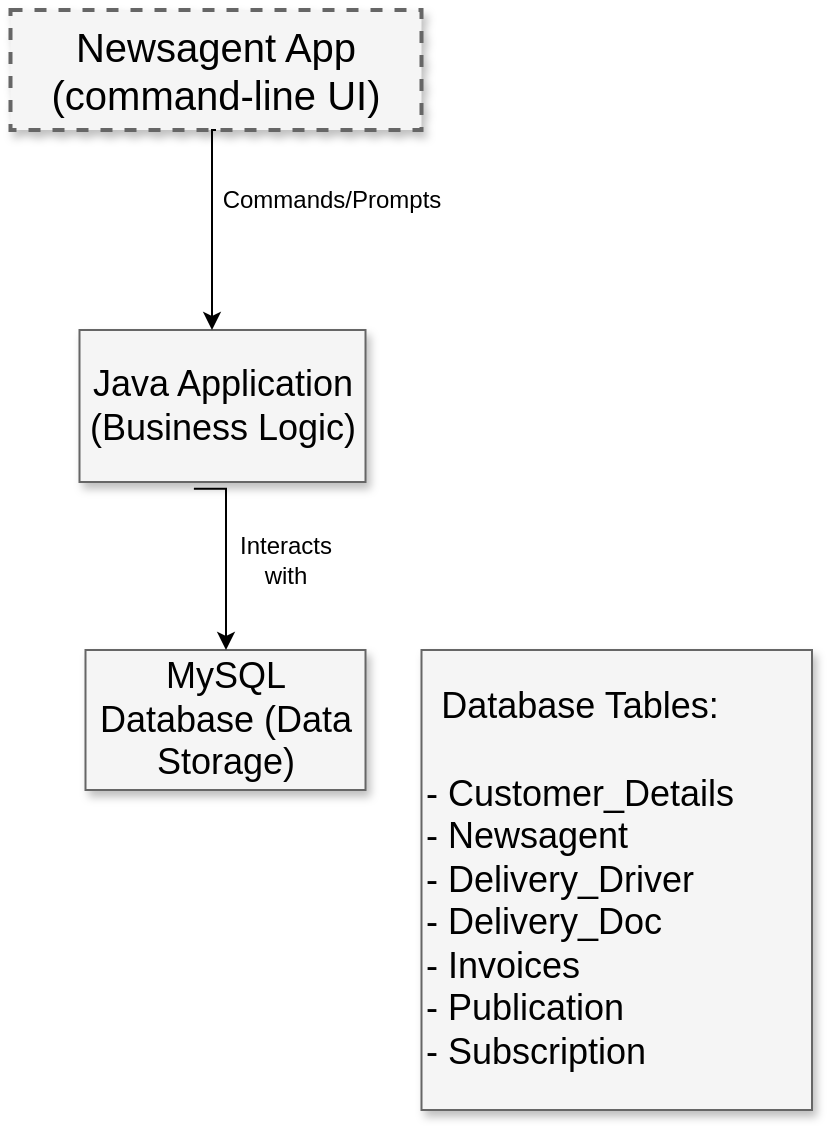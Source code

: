 <mxfile version="22.0.1" type="device">
  <diagram name="Page-1" id="90a13364-a465-7bf4-72fc-28e22215d7a0">
    <mxGraphModel dx="729" dy="887" grid="1" gridSize="10" guides="1" tooltips="1" connect="1" arrows="1" fold="1" page="1" pageScale="1.5" pageWidth="1169" pageHeight="826" background="none" math="0" shadow="0">
      <root>
        <mxCell id="0" style=";html=1;" />
        <mxCell id="1" style=";html=1;" parent="0" />
        <mxCell id="3a17f1ce550125da-1" value="Newsagent App (command-line UI)" style="whiteSpace=wrap;html=1;shadow=1;fontSize=20;fillColor=#f5f5f5;strokeColor=#666666;strokeWidth=2;dashed=1;" parent="1" vertex="1">
          <mxGeometry x="769.25" y="220" width="205.5" height="60" as="geometry" />
        </mxCell>
        <mxCell id="3a17f1ce550125da-4" value="Java Application (Business Logic)" style="whiteSpace=wrap;html=1;shadow=1;fontSize=18;fillColor=#f5f5f5;strokeColor=#666666;" parent="1" vertex="1">
          <mxGeometry x="803.75" y="380" width="143" height="76" as="geometry" />
        </mxCell>
        <mxCell id="3a17f1ce550125da-5" value="MySQL Database (Data Storage)" style="whiteSpace=wrap;html=1;shadow=1;fontSize=18;fillColor=#f5f5f5;strokeColor=#666666;" parent="1" vertex="1">
          <mxGeometry x="806.75" y="540" width="140" height="70" as="geometry" />
        </mxCell>
        <mxCell id="3a17f1ce550125da-6" value="&lt;div style=&quot;text-align: center;&quot;&gt;&lt;span style=&quot;background-color: initial;&quot;&gt;Database Tables:&lt;/span&gt;&lt;/div&gt;&lt;div style=&quot;text-align: center;&quot;&gt;&lt;span style=&quot;background-color: initial;&quot;&gt;&lt;br&gt;&lt;/span&gt;&lt;/div&gt;- Customer_Details&lt;br&gt;- Newsagent&lt;br&gt;- Delivery_Driver&lt;br&gt;- Delivery_Doc&lt;br&gt;- Invoices&lt;br&gt;- Publication&lt;br&gt;- Subscription" style="whiteSpace=wrap;html=1;shadow=1;fontSize=18;fillColor=#f5f5f5;strokeColor=#666666;align=left;" parent="1" vertex="1">
          <mxGeometry x="974.75" y="540" width="195.25" height="230" as="geometry" />
        </mxCell>
        <mxCell id="3a17f1ce550125da-24" style="edgeStyle=elbowEdgeStyle;rounded=0;html=1;startArrow=none;startFill=0;jettySize=auto;orthogonalLoop=1;fontSize=18;exitX=0.5;exitY=1;exitDx=0;exitDy=0;" parent="1" edge="1" target="3a17f1ce550125da-4" source="3a17f1ce550125da-1">
          <mxGeometry relative="1" as="geometry">
            <mxPoint x="860" y="300" as="sourcePoint" />
            <mxPoint x="870" y="320" as="targetPoint" />
            <Array as="points">
              <mxPoint x="870" y="300" />
              <mxPoint x="900" y="310" />
            </Array>
          </mxGeometry>
        </mxCell>
        <mxCell id="3a17f1ce550125da-25" style="edgeStyle=elbowEdgeStyle;rounded=0;html=1;startArrow=none;startFill=0;jettySize=auto;orthogonalLoop=1;fontSize=18;exitX=0.4;exitY=1.044;exitDx=0;exitDy=0;exitPerimeter=0;entryX=0.5;entryY=0;entryDx=0;entryDy=0;" parent="1" edge="1" target="3a17f1ce550125da-5" source="3a17f1ce550125da-4">
          <mxGeometry relative="1" as="geometry">
            <mxPoint x="896.008" y="417.976" as="sourcePoint" />
            <mxPoint x="877" y="500" as="targetPoint" />
            <Array as="points">
              <mxPoint x="877" y="420" />
              <mxPoint x="918.5" y="460" />
            </Array>
          </mxGeometry>
        </mxCell>
        <mxCell id="rPHHuECfuUnvt16iD2wF-3" value="Interacts with" style="text;html=1;strokeColor=none;fillColor=none;align=center;verticalAlign=middle;whiteSpace=wrap;rounded=0;" vertex="1" parent="1">
          <mxGeometry x="877" y="480" width="60" height="30" as="geometry" />
        </mxCell>
        <mxCell id="rPHHuECfuUnvt16iD2wF-4" value="Commands/Prompts" style="text;html=1;strokeColor=none;fillColor=none;align=center;verticalAlign=middle;whiteSpace=wrap;rounded=0;" vertex="1" parent="1">
          <mxGeometry x="900" y="300" width="60" height="30" as="geometry" />
        </mxCell>
      </root>
    </mxGraphModel>
  </diagram>
</mxfile>
